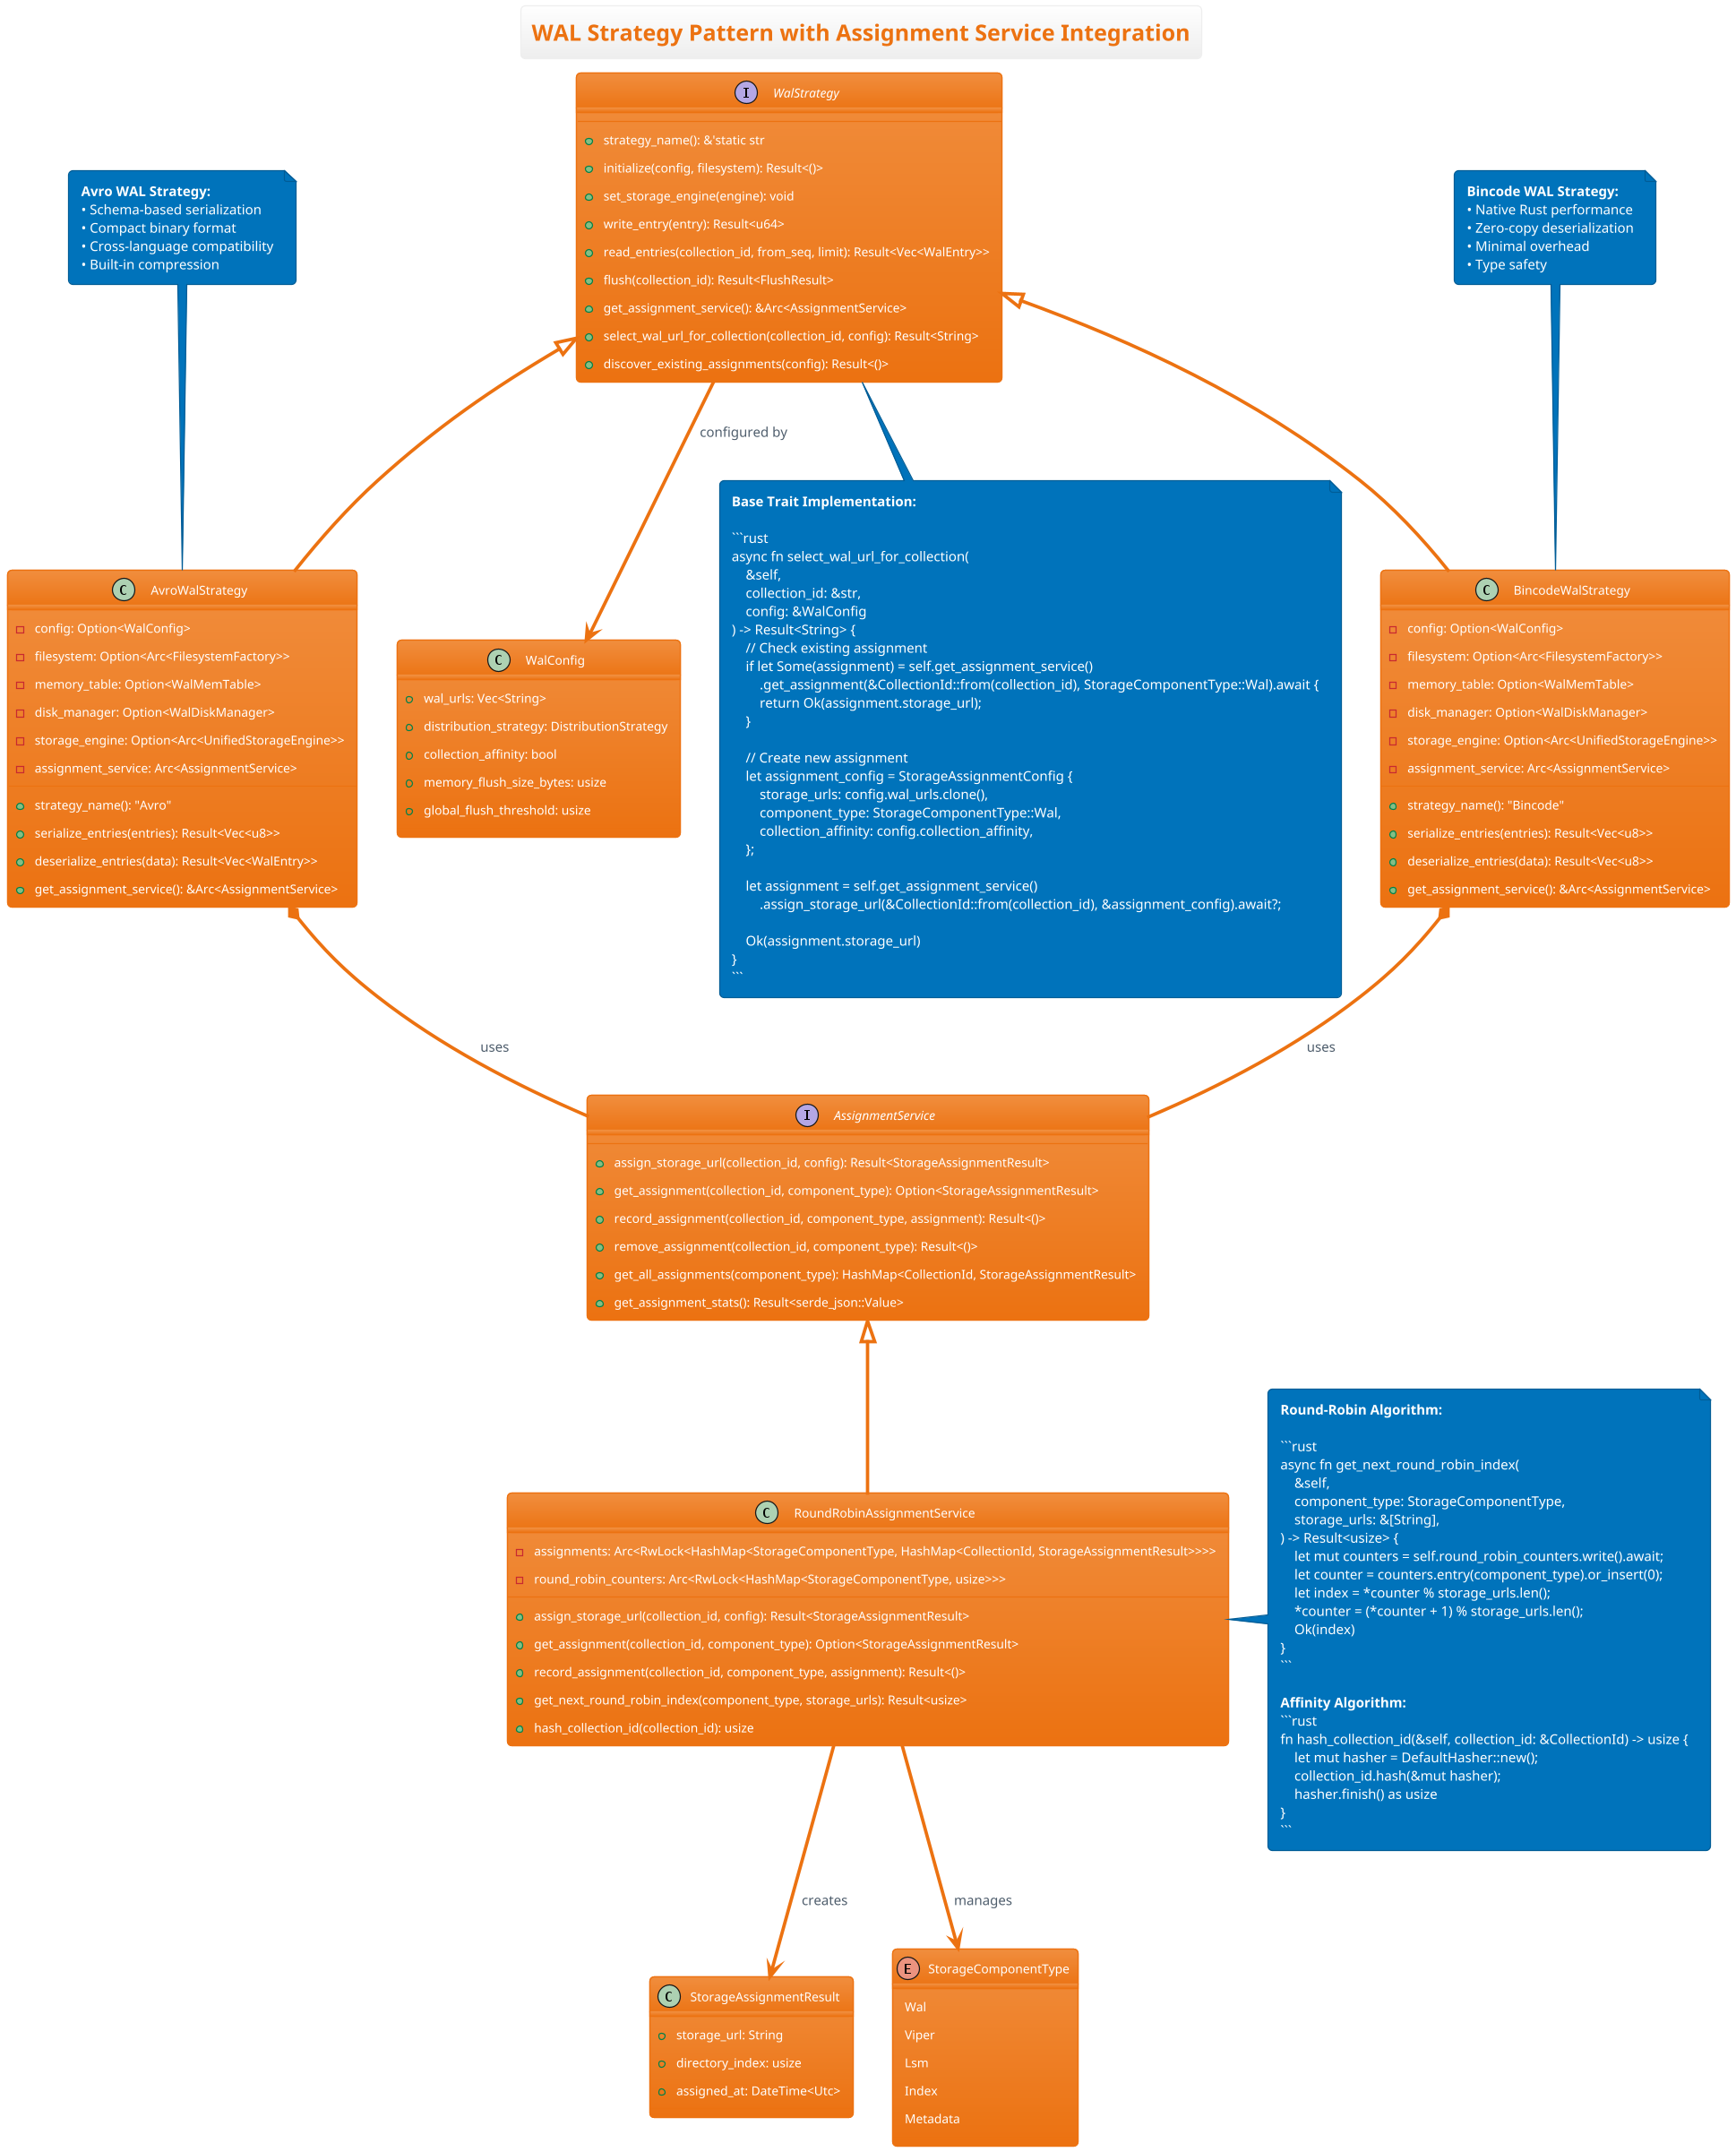 @startuml WAL Strategy Pattern
!theme aws-orange

title WAL Strategy Pattern with Assignment Service Integration
scale 1.2

interface "WalStrategy" as WalStrategy {
    + strategy_name(): &'static str
    + initialize(config, filesystem): Result<()>
    + set_storage_engine(engine): void
    + write_entry(entry): Result<u64>
    + read_entries(collection_id, from_seq, limit): Result<Vec<WalEntry>>
    + flush(collection_id): Result<FlushResult>
    + get_assignment_service(): &Arc<AssignmentService>
    + select_wal_url_for_collection(collection_id, config): Result<String>
    + discover_existing_assignments(config): Result<()>
}

class "AvroWalStrategy" as AvroWAL {
    - config: Option<WalConfig>
    - filesystem: Option<Arc<FilesystemFactory>>
    - memory_table: Option<WalMemTable>
    - disk_manager: Option<WalDiskManager>
    - storage_engine: Option<Arc<UnifiedStorageEngine>>
    - assignment_service: Arc<AssignmentService>
    + strategy_name(): "Avro"
    + serialize_entries(entries): Result<Vec<u8>>
    + deserialize_entries(data): Result<Vec<WalEntry>>
    + get_assignment_service(): &Arc<AssignmentService>
}

class "BincodeWalStrategy" as BincodeWAL {
    - config: Option<WalConfig>
    - filesystem: Option<Arc<FilesystemFactory>>
    - memory_table: Option<WalMemTable>
    - disk_manager: Option<WalDiskManager>
    - storage_engine: Option<Arc<UnifiedStorageEngine>>
    - assignment_service: Arc<AssignmentService>
    + strategy_name(): "Bincode"
    + serialize_entries(entries): Result<Vec<u8>>
    + deserialize_entries(data): Result<Vec<u8>>
    + get_assignment_service(): &Arc<AssignmentService>
}

interface "AssignmentService" as AssignmentService {
    + assign_storage_url(collection_id, config): Result<StorageAssignmentResult>
    + get_assignment(collection_id, component_type): Option<StorageAssignmentResult>
    + record_assignment(collection_id, component_type, assignment): Result<()>
    + remove_assignment(collection_id, component_type): Result<()>
    + get_all_assignments(component_type): HashMap<CollectionId, StorageAssignmentResult>
    + get_assignment_stats(): Result<serde_json::Value>
}

class "RoundRobinAssignmentService" as RoundRobinService {
    - assignments: Arc<RwLock<HashMap<StorageComponentType, HashMap<CollectionId, StorageAssignmentResult>>>>
    - round_robin_counters: Arc<RwLock<HashMap<StorageComponentType, usize>>>
    + assign_storage_url(collection_id, config): Result<StorageAssignmentResult>
    + get_assignment(collection_id, component_type): Option<StorageAssignmentResult>
    + record_assignment(collection_id, component_type, assignment): Result<()>
    + get_next_round_robin_index(component_type, storage_urls): Result<usize>
    + hash_collection_id(collection_id): usize
}

class "StorageAssignmentResult" as Assignment {
    + storage_url: String
    + directory_index: usize
    + assigned_at: DateTime<Utc>
}

enum "StorageComponentType" as ComponentType {
    Wal
    Viper
    Lsm
    Index
    Metadata
}

class "WalConfig" as WalConfig {
    + wal_urls: Vec<String>
    + distribution_strategy: DistributionStrategy
    + collection_affinity: bool
    + memory_flush_size_bytes: usize
    + global_flush_threshold: usize
}

' Inheritance relationships
WalStrategy <|-- AvroWAL
WalStrategy <|-- BincodeWAL
AssignmentService <|-- RoundRobinService

' Composition relationships
AvroWAL *-- AssignmentService : uses
BincodeWAL *-- AssignmentService : uses
RoundRobinService --> Assignment : creates
RoundRobinService --> ComponentType : manages
WalStrategy --> WalConfig : configured by

' Method call flows
note bottom of WalStrategy
    **Base Trait Implementation:**
    
    ```rust
    async fn select_wal_url_for_collection(
        &self, 
        collection_id: &str, 
        config: &WalConfig
    ) -> Result<String> {
        // Check existing assignment
        if let Some(assignment) = self.get_assignment_service()
            .get_assignment(&CollectionId::from(collection_id), StorageComponentType::Wal).await {
            return Ok(assignment.storage_url);
        }
        
        // Create new assignment
        let assignment_config = StorageAssignmentConfig {
            storage_urls: config.wal_urls.clone(),
            component_type: StorageComponentType::Wal,
            collection_affinity: config.collection_affinity,
        };
        
        let assignment = self.get_assignment_service()
            .assign_storage_url(&CollectionId::from(collection_id), &assignment_config).await?;
            
        Ok(assignment.storage_url)
    }
    ```
end note

note right of RoundRobinService
    **Round-Robin Algorithm:**
    
    ```rust
    async fn get_next_round_robin_index(
        &self,
        component_type: StorageComponentType,
        storage_urls: &[String],
    ) -> Result<usize> {
        let mut counters = self.round_robin_counters.write().await;
        let counter = counters.entry(component_type).or_insert(0);
        let index = *counter % storage_urls.len();
        *counter = (*counter + 1) % storage_urls.len();
        Ok(index)
    }
    ```
    
    **Affinity Algorithm:**
    ```rust
    fn hash_collection_id(&self, collection_id: &CollectionId) -> usize {
        let mut hasher = DefaultHasher::new();
        collection_id.hash(&mut hasher);
        hasher.finish() as usize
    }
    ```
end note

note top of AvroWAL
    **Avro WAL Strategy:**
    • Schema-based serialization
    • Compact binary format
    • Cross-language compatibility
    • Built-in compression
end note

note top of BincodeWAL
    **Bincode WAL Strategy:**
    • Native Rust performance
    • Zero-copy deserialization
    • Minimal overhead
    • Type safety
end note

@enduml